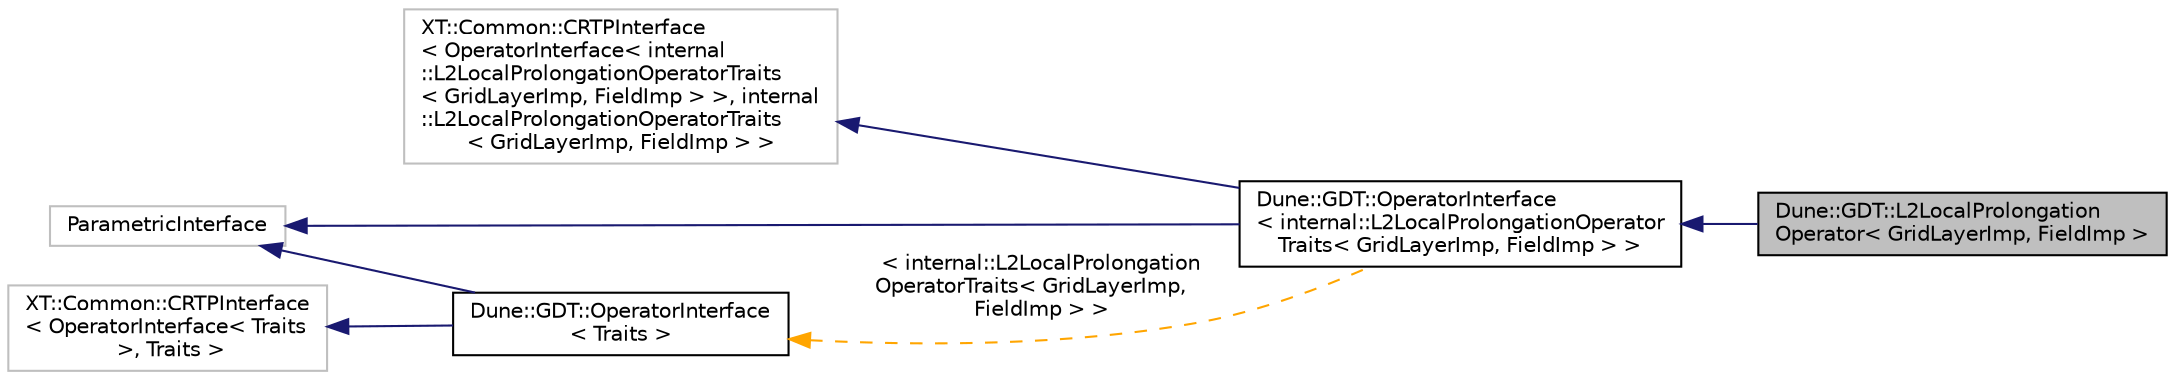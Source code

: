 digraph "Dune::GDT::L2LocalProlongationOperator&lt; GridLayerImp, FieldImp &gt;"
{
  edge [fontname="Helvetica",fontsize="10",labelfontname="Helvetica",labelfontsize="10"];
  node [fontname="Helvetica",fontsize="10",shape=record];
  rankdir="LR";
  Node0 [label="Dune::GDT::L2LocalProlongation\lOperator\< GridLayerImp, FieldImp \>",height=0.2,width=0.4,color="black", fillcolor="grey75", style="filled", fontcolor="black"];
  Node1 -> Node0 [dir="back",color="midnightblue",fontsize="10",style="solid",fontname="Helvetica"];
  Node1 [label="Dune::GDT::OperatorInterface\l\< internal::L2LocalProlongationOperator\lTraits\< GridLayerImp, FieldImp \> \>",height=0.2,width=0.4,color="black", fillcolor="white", style="filled",URL="$a02113.html"];
  Node2 -> Node1 [dir="back",color="midnightblue",fontsize="10",style="solid",fontname="Helvetica"];
  Node2 [label="XT::Common::CRTPInterface\l\< OperatorInterface\< internal\l::L2LocalProlongationOperatorTraits\l\< GridLayerImp, FieldImp \> \>, internal\l::L2LocalProlongationOperatorTraits\l\< GridLayerImp, FieldImp \> \>",height=0.2,width=0.4,color="grey75", fillcolor="white", style="filled"];
  Node3 -> Node1 [dir="back",color="midnightblue",fontsize="10",style="solid",fontname="Helvetica"];
  Node3 [label="ParametricInterface",height=0.2,width=0.4,color="grey75", fillcolor="white", style="filled"];
  Node4 -> Node1 [dir="back",color="orange",fontsize="10",style="dashed",label=" \< internal::L2LocalProlongation\lOperatorTraits\< GridLayerImp,\l FieldImp \> \>" ,fontname="Helvetica"];
  Node4 [label="Dune::GDT::OperatorInterface\l\< Traits \>",height=0.2,width=0.4,color="black", fillcolor="white", style="filled",URL="$a02113.html"];
  Node5 -> Node4 [dir="back",color="midnightblue",fontsize="10",style="solid",fontname="Helvetica"];
  Node5 [label="XT::Common::CRTPInterface\l\< OperatorInterface\< Traits\l \>, Traits \>",height=0.2,width=0.4,color="grey75", fillcolor="white", style="filled"];
  Node3 -> Node4 [dir="back",color="midnightblue",fontsize="10",style="solid",fontname="Helvetica"];
}
